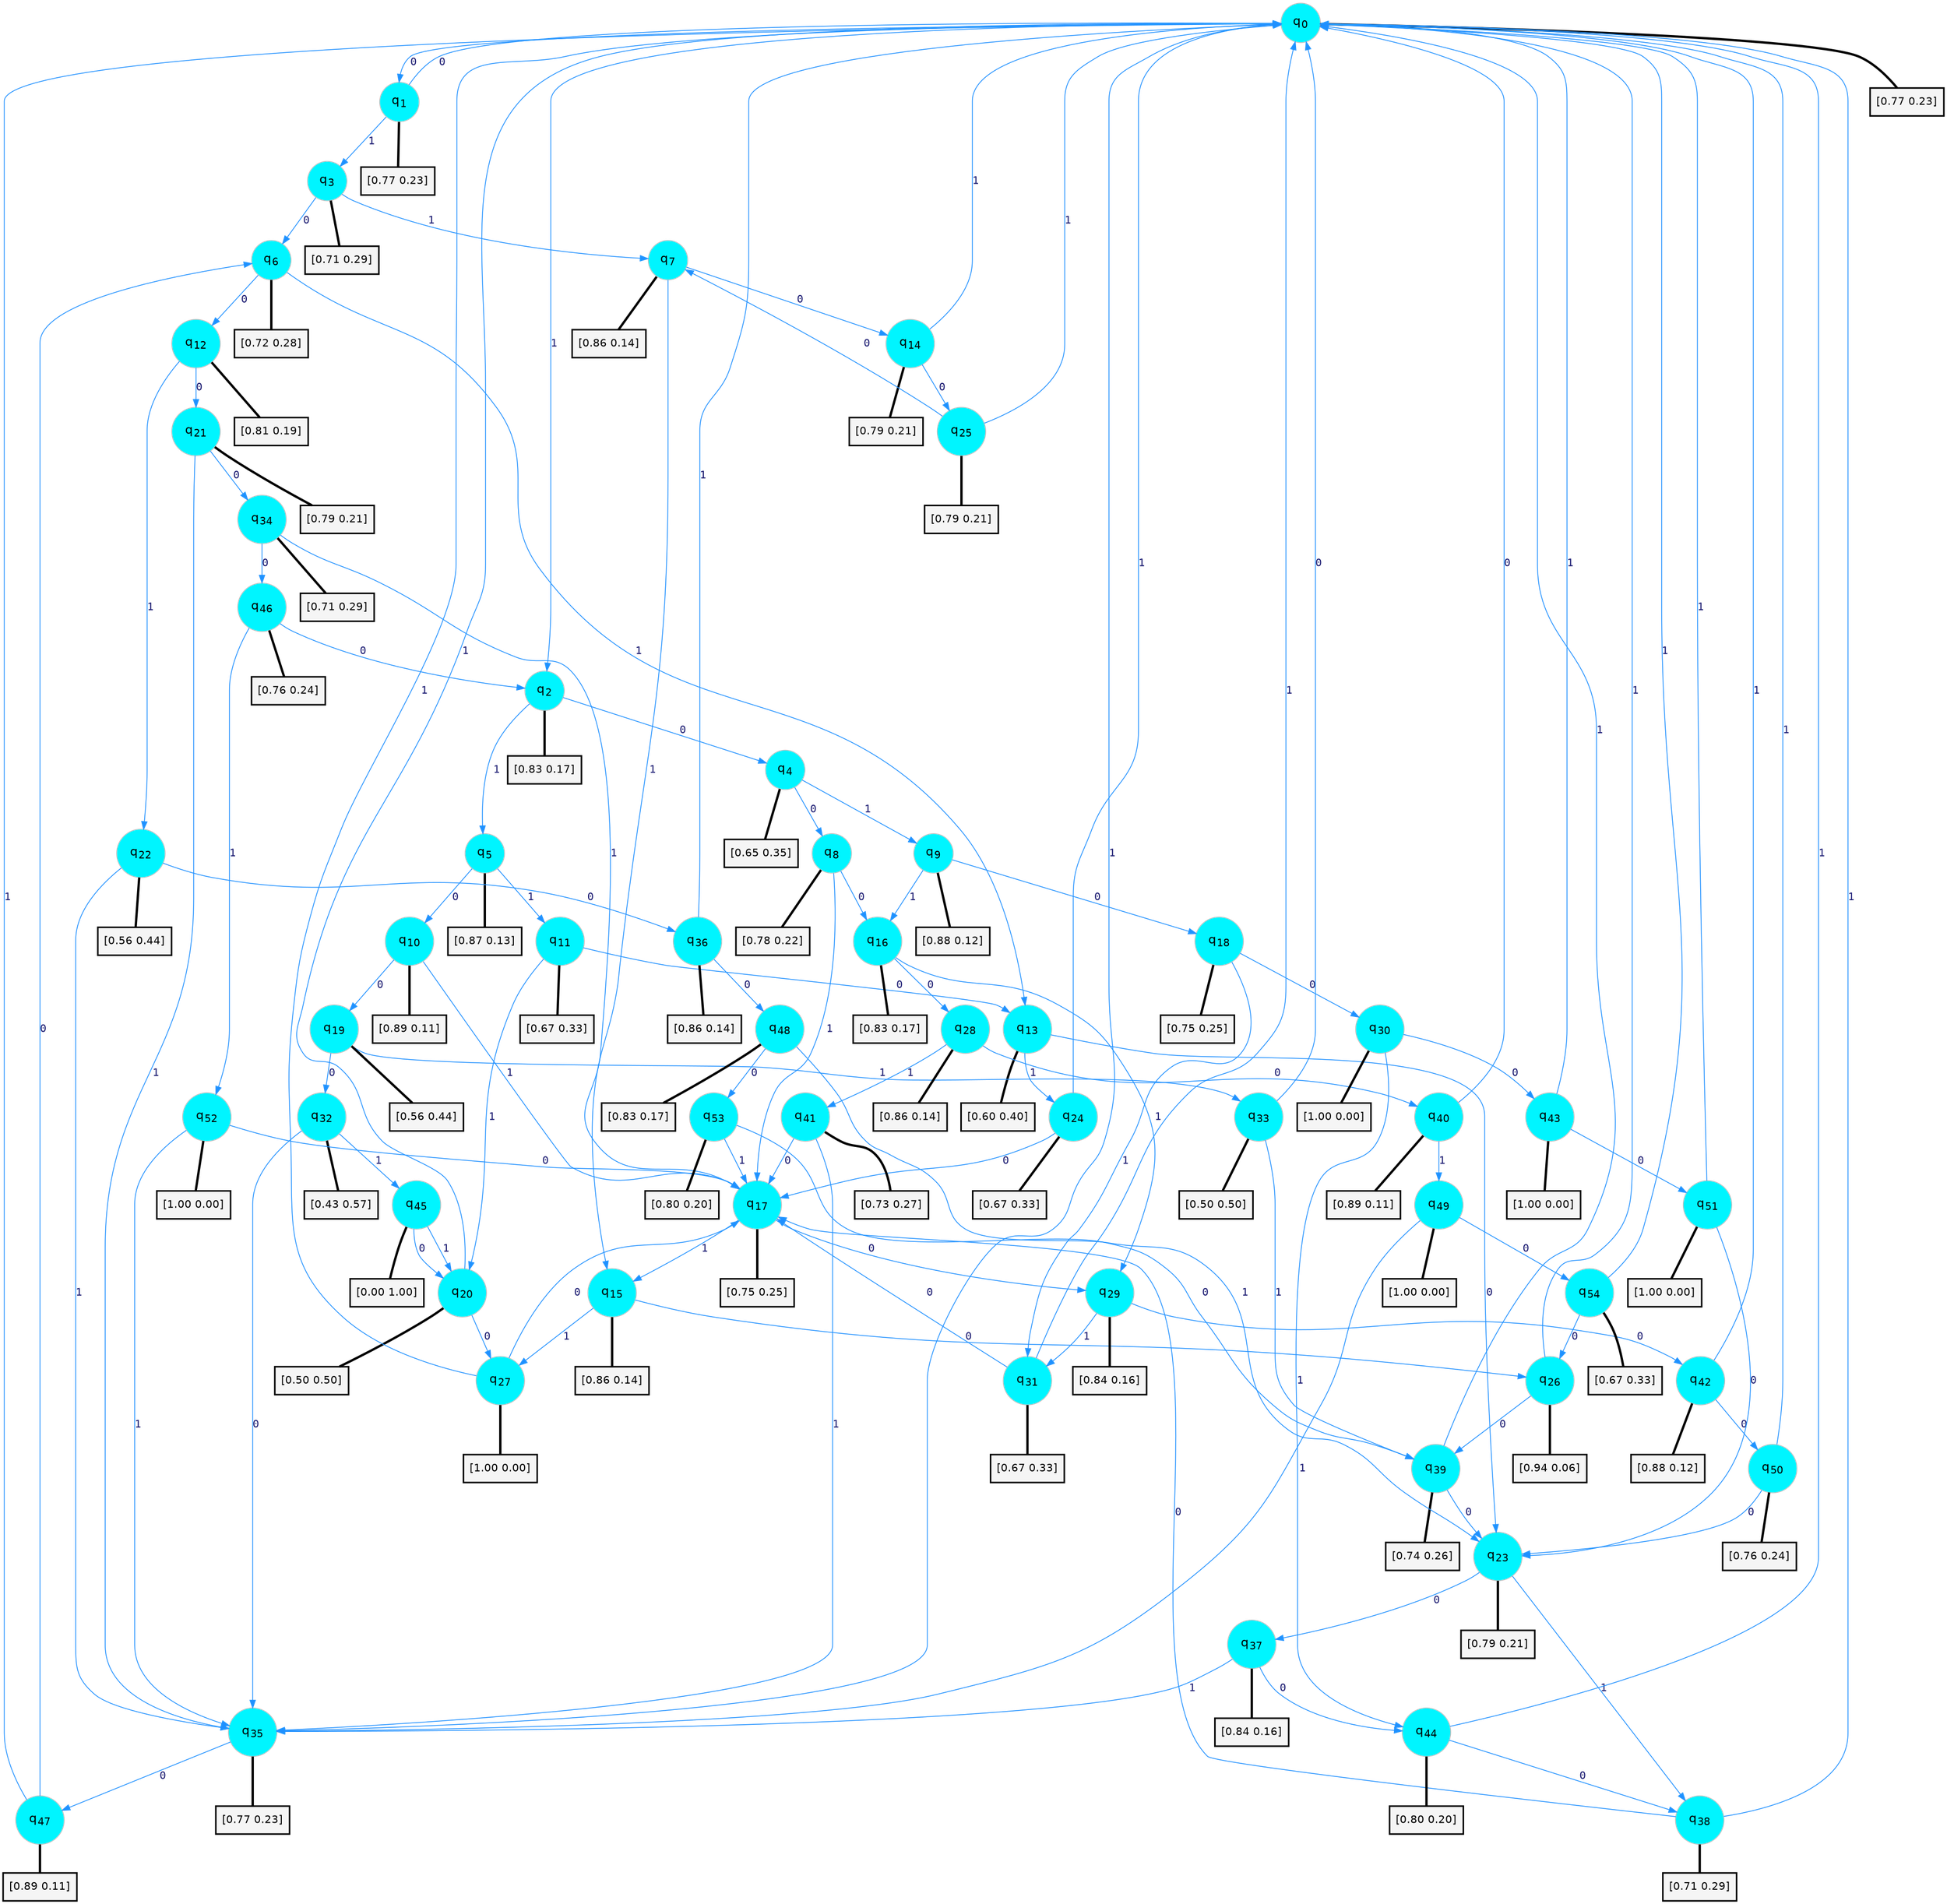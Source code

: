 digraph G {
graph [
bgcolor=transparent, dpi=300, rankdir=TD, size="40,25"];
node [
color=gray, fillcolor=turquoise1, fontcolor=black, fontname=Helvetica, fontsize=16, fontweight=bold, shape=circle, style=filled];
edge [
arrowsize=1, color=dodgerblue1, fontcolor=midnightblue, fontname=courier, fontweight=bold, penwidth=1, style=solid, weight=20];
0[label=<q<SUB>0</SUB>>];
1[label=<q<SUB>1</SUB>>];
2[label=<q<SUB>2</SUB>>];
3[label=<q<SUB>3</SUB>>];
4[label=<q<SUB>4</SUB>>];
5[label=<q<SUB>5</SUB>>];
6[label=<q<SUB>6</SUB>>];
7[label=<q<SUB>7</SUB>>];
8[label=<q<SUB>8</SUB>>];
9[label=<q<SUB>9</SUB>>];
10[label=<q<SUB>10</SUB>>];
11[label=<q<SUB>11</SUB>>];
12[label=<q<SUB>12</SUB>>];
13[label=<q<SUB>13</SUB>>];
14[label=<q<SUB>14</SUB>>];
15[label=<q<SUB>15</SUB>>];
16[label=<q<SUB>16</SUB>>];
17[label=<q<SUB>17</SUB>>];
18[label=<q<SUB>18</SUB>>];
19[label=<q<SUB>19</SUB>>];
20[label=<q<SUB>20</SUB>>];
21[label=<q<SUB>21</SUB>>];
22[label=<q<SUB>22</SUB>>];
23[label=<q<SUB>23</SUB>>];
24[label=<q<SUB>24</SUB>>];
25[label=<q<SUB>25</SUB>>];
26[label=<q<SUB>26</SUB>>];
27[label=<q<SUB>27</SUB>>];
28[label=<q<SUB>28</SUB>>];
29[label=<q<SUB>29</SUB>>];
30[label=<q<SUB>30</SUB>>];
31[label=<q<SUB>31</SUB>>];
32[label=<q<SUB>32</SUB>>];
33[label=<q<SUB>33</SUB>>];
34[label=<q<SUB>34</SUB>>];
35[label=<q<SUB>35</SUB>>];
36[label=<q<SUB>36</SUB>>];
37[label=<q<SUB>37</SUB>>];
38[label=<q<SUB>38</SUB>>];
39[label=<q<SUB>39</SUB>>];
40[label=<q<SUB>40</SUB>>];
41[label=<q<SUB>41</SUB>>];
42[label=<q<SUB>42</SUB>>];
43[label=<q<SUB>43</SUB>>];
44[label=<q<SUB>44</SUB>>];
45[label=<q<SUB>45</SUB>>];
46[label=<q<SUB>46</SUB>>];
47[label=<q<SUB>47</SUB>>];
48[label=<q<SUB>48</SUB>>];
49[label=<q<SUB>49</SUB>>];
50[label=<q<SUB>50</SUB>>];
51[label=<q<SUB>51</SUB>>];
52[label=<q<SUB>52</SUB>>];
53[label=<q<SUB>53</SUB>>];
54[label=<q<SUB>54</SUB>>];
55[label="[0.77 0.23]", shape=box,fontcolor=black, fontname=Helvetica, fontsize=14, penwidth=2, fillcolor=whitesmoke,color=black];
56[label="[0.77 0.23]", shape=box,fontcolor=black, fontname=Helvetica, fontsize=14, penwidth=2, fillcolor=whitesmoke,color=black];
57[label="[0.83 0.17]", shape=box,fontcolor=black, fontname=Helvetica, fontsize=14, penwidth=2, fillcolor=whitesmoke,color=black];
58[label="[0.71 0.29]", shape=box,fontcolor=black, fontname=Helvetica, fontsize=14, penwidth=2, fillcolor=whitesmoke,color=black];
59[label="[0.65 0.35]", shape=box,fontcolor=black, fontname=Helvetica, fontsize=14, penwidth=2, fillcolor=whitesmoke,color=black];
60[label="[0.87 0.13]", shape=box,fontcolor=black, fontname=Helvetica, fontsize=14, penwidth=2, fillcolor=whitesmoke,color=black];
61[label="[0.72 0.28]", shape=box,fontcolor=black, fontname=Helvetica, fontsize=14, penwidth=2, fillcolor=whitesmoke,color=black];
62[label="[0.86 0.14]", shape=box,fontcolor=black, fontname=Helvetica, fontsize=14, penwidth=2, fillcolor=whitesmoke,color=black];
63[label="[0.78 0.22]", shape=box,fontcolor=black, fontname=Helvetica, fontsize=14, penwidth=2, fillcolor=whitesmoke,color=black];
64[label="[0.88 0.12]", shape=box,fontcolor=black, fontname=Helvetica, fontsize=14, penwidth=2, fillcolor=whitesmoke,color=black];
65[label="[0.89 0.11]", shape=box,fontcolor=black, fontname=Helvetica, fontsize=14, penwidth=2, fillcolor=whitesmoke,color=black];
66[label="[0.67 0.33]", shape=box,fontcolor=black, fontname=Helvetica, fontsize=14, penwidth=2, fillcolor=whitesmoke,color=black];
67[label="[0.81 0.19]", shape=box,fontcolor=black, fontname=Helvetica, fontsize=14, penwidth=2, fillcolor=whitesmoke,color=black];
68[label="[0.60 0.40]", shape=box,fontcolor=black, fontname=Helvetica, fontsize=14, penwidth=2, fillcolor=whitesmoke,color=black];
69[label="[0.79 0.21]", shape=box,fontcolor=black, fontname=Helvetica, fontsize=14, penwidth=2, fillcolor=whitesmoke,color=black];
70[label="[0.86 0.14]", shape=box,fontcolor=black, fontname=Helvetica, fontsize=14, penwidth=2, fillcolor=whitesmoke,color=black];
71[label="[0.83 0.17]", shape=box,fontcolor=black, fontname=Helvetica, fontsize=14, penwidth=2, fillcolor=whitesmoke,color=black];
72[label="[0.75 0.25]", shape=box,fontcolor=black, fontname=Helvetica, fontsize=14, penwidth=2, fillcolor=whitesmoke,color=black];
73[label="[0.75 0.25]", shape=box,fontcolor=black, fontname=Helvetica, fontsize=14, penwidth=2, fillcolor=whitesmoke,color=black];
74[label="[0.56 0.44]", shape=box,fontcolor=black, fontname=Helvetica, fontsize=14, penwidth=2, fillcolor=whitesmoke,color=black];
75[label="[0.50 0.50]", shape=box,fontcolor=black, fontname=Helvetica, fontsize=14, penwidth=2, fillcolor=whitesmoke,color=black];
76[label="[0.79 0.21]", shape=box,fontcolor=black, fontname=Helvetica, fontsize=14, penwidth=2, fillcolor=whitesmoke,color=black];
77[label="[0.56 0.44]", shape=box,fontcolor=black, fontname=Helvetica, fontsize=14, penwidth=2, fillcolor=whitesmoke,color=black];
78[label="[0.79 0.21]", shape=box,fontcolor=black, fontname=Helvetica, fontsize=14, penwidth=2, fillcolor=whitesmoke,color=black];
79[label="[0.67 0.33]", shape=box,fontcolor=black, fontname=Helvetica, fontsize=14, penwidth=2, fillcolor=whitesmoke,color=black];
80[label="[0.79 0.21]", shape=box,fontcolor=black, fontname=Helvetica, fontsize=14, penwidth=2, fillcolor=whitesmoke,color=black];
81[label="[0.94 0.06]", shape=box,fontcolor=black, fontname=Helvetica, fontsize=14, penwidth=2, fillcolor=whitesmoke,color=black];
82[label="[1.00 0.00]", shape=box,fontcolor=black, fontname=Helvetica, fontsize=14, penwidth=2, fillcolor=whitesmoke,color=black];
83[label="[0.86 0.14]", shape=box,fontcolor=black, fontname=Helvetica, fontsize=14, penwidth=2, fillcolor=whitesmoke,color=black];
84[label="[0.84 0.16]", shape=box,fontcolor=black, fontname=Helvetica, fontsize=14, penwidth=2, fillcolor=whitesmoke,color=black];
85[label="[1.00 0.00]", shape=box,fontcolor=black, fontname=Helvetica, fontsize=14, penwidth=2, fillcolor=whitesmoke,color=black];
86[label="[0.67 0.33]", shape=box,fontcolor=black, fontname=Helvetica, fontsize=14, penwidth=2, fillcolor=whitesmoke,color=black];
87[label="[0.43 0.57]", shape=box,fontcolor=black, fontname=Helvetica, fontsize=14, penwidth=2, fillcolor=whitesmoke,color=black];
88[label="[0.50 0.50]", shape=box,fontcolor=black, fontname=Helvetica, fontsize=14, penwidth=2, fillcolor=whitesmoke,color=black];
89[label="[0.71 0.29]", shape=box,fontcolor=black, fontname=Helvetica, fontsize=14, penwidth=2, fillcolor=whitesmoke,color=black];
90[label="[0.77 0.23]", shape=box,fontcolor=black, fontname=Helvetica, fontsize=14, penwidth=2, fillcolor=whitesmoke,color=black];
91[label="[0.86 0.14]", shape=box,fontcolor=black, fontname=Helvetica, fontsize=14, penwidth=2, fillcolor=whitesmoke,color=black];
92[label="[0.84 0.16]", shape=box,fontcolor=black, fontname=Helvetica, fontsize=14, penwidth=2, fillcolor=whitesmoke,color=black];
93[label="[0.71 0.29]", shape=box,fontcolor=black, fontname=Helvetica, fontsize=14, penwidth=2, fillcolor=whitesmoke,color=black];
94[label="[0.74 0.26]", shape=box,fontcolor=black, fontname=Helvetica, fontsize=14, penwidth=2, fillcolor=whitesmoke,color=black];
95[label="[0.89 0.11]", shape=box,fontcolor=black, fontname=Helvetica, fontsize=14, penwidth=2, fillcolor=whitesmoke,color=black];
96[label="[0.73 0.27]", shape=box,fontcolor=black, fontname=Helvetica, fontsize=14, penwidth=2, fillcolor=whitesmoke,color=black];
97[label="[0.88 0.12]", shape=box,fontcolor=black, fontname=Helvetica, fontsize=14, penwidth=2, fillcolor=whitesmoke,color=black];
98[label="[1.00 0.00]", shape=box,fontcolor=black, fontname=Helvetica, fontsize=14, penwidth=2, fillcolor=whitesmoke,color=black];
99[label="[0.80 0.20]", shape=box,fontcolor=black, fontname=Helvetica, fontsize=14, penwidth=2, fillcolor=whitesmoke,color=black];
100[label="[0.00 1.00]", shape=box,fontcolor=black, fontname=Helvetica, fontsize=14, penwidth=2, fillcolor=whitesmoke,color=black];
101[label="[0.76 0.24]", shape=box,fontcolor=black, fontname=Helvetica, fontsize=14, penwidth=2, fillcolor=whitesmoke,color=black];
102[label="[0.89 0.11]", shape=box,fontcolor=black, fontname=Helvetica, fontsize=14, penwidth=2, fillcolor=whitesmoke,color=black];
103[label="[0.83 0.17]", shape=box,fontcolor=black, fontname=Helvetica, fontsize=14, penwidth=2, fillcolor=whitesmoke,color=black];
104[label="[1.00 0.00]", shape=box,fontcolor=black, fontname=Helvetica, fontsize=14, penwidth=2, fillcolor=whitesmoke,color=black];
105[label="[0.76 0.24]", shape=box,fontcolor=black, fontname=Helvetica, fontsize=14, penwidth=2, fillcolor=whitesmoke,color=black];
106[label="[1.00 0.00]", shape=box,fontcolor=black, fontname=Helvetica, fontsize=14, penwidth=2, fillcolor=whitesmoke,color=black];
107[label="[1.00 0.00]", shape=box,fontcolor=black, fontname=Helvetica, fontsize=14, penwidth=2, fillcolor=whitesmoke,color=black];
108[label="[0.80 0.20]", shape=box,fontcolor=black, fontname=Helvetica, fontsize=14, penwidth=2, fillcolor=whitesmoke,color=black];
109[label="[0.67 0.33]", shape=box,fontcolor=black, fontname=Helvetica, fontsize=14, penwidth=2, fillcolor=whitesmoke,color=black];
0->1 [label=0];
0->2 [label=1];
0->55 [arrowhead=none, penwidth=3,color=black];
1->0 [label=0];
1->3 [label=1];
1->56 [arrowhead=none, penwidth=3,color=black];
2->4 [label=0];
2->5 [label=1];
2->57 [arrowhead=none, penwidth=3,color=black];
3->6 [label=0];
3->7 [label=1];
3->58 [arrowhead=none, penwidth=3,color=black];
4->8 [label=0];
4->9 [label=1];
4->59 [arrowhead=none, penwidth=3,color=black];
5->10 [label=0];
5->11 [label=1];
5->60 [arrowhead=none, penwidth=3,color=black];
6->12 [label=0];
6->13 [label=1];
6->61 [arrowhead=none, penwidth=3,color=black];
7->14 [label=0];
7->15 [label=1];
7->62 [arrowhead=none, penwidth=3,color=black];
8->16 [label=0];
8->17 [label=1];
8->63 [arrowhead=none, penwidth=3,color=black];
9->18 [label=0];
9->16 [label=1];
9->64 [arrowhead=none, penwidth=3,color=black];
10->19 [label=0];
10->17 [label=1];
10->65 [arrowhead=none, penwidth=3,color=black];
11->13 [label=0];
11->20 [label=1];
11->66 [arrowhead=none, penwidth=3,color=black];
12->21 [label=0];
12->22 [label=1];
12->67 [arrowhead=none, penwidth=3,color=black];
13->23 [label=0];
13->24 [label=1];
13->68 [arrowhead=none, penwidth=3,color=black];
14->25 [label=0];
14->0 [label=1];
14->69 [arrowhead=none, penwidth=3,color=black];
15->26 [label=0];
15->27 [label=1];
15->70 [arrowhead=none, penwidth=3,color=black];
16->28 [label=0];
16->29 [label=1];
16->71 [arrowhead=none, penwidth=3,color=black];
17->29 [label=0];
17->15 [label=1];
17->72 [arrowhead=none, penwidth=3,color=black];
18->30 [label=0];
18->31 [label=1];
18->73 [arrowhead=none, penwidth=3,color=black];
19->32 [label=0];
19->33 [label=1];
19->74 [arrowhead=none, penwidth=3,color=black];
20->27 [label=0];
20->0 [label=1];
20->75 [arrowhead=none, penwidth=3,color=black];
21->34 [label=0];
21->35 [label=1];
21->76 [arrowhead=none, penwidth=3,color=black];
22->36 [label=0];
22->35 [label=1];
22->77 [arrowhead=none, penwidth=3,color=black];
23->37 [label=0];
23->38 [label=1];
23->78 [arrowhead=none, penwidth=3,color=black];
24->17 [label=0];
24->0 [label=1];
24->79 [arrowhead=none, penwidth=3,color=black];
25->7 [label=0];
25->0 [label=1];
25->80 [arrowhead=none, penwidth=3,color=black];
26->39 [label=0];
26->0 [label=1];
26->81 [arrowhead=none, penwidth=3,color=black];
27->17 [label=0];
27->0 [label=1];
27->82 [arrowhead=none, penwidth=3,color=black];
28->40 [label=0];
28->41 [label=1];
28->83 [arrowhead=none, penwidth=3,color=black];
29->42 [label=0];
29->31 [label=1];
29->84 [arrowhead=none, penwidth=3,color=black];
30->43 [label=0];
30->44 [label=1];
30->85 [arrowhead=none, penwidth=3,color=black];
31->17 [label=0];
31->0 [label=1];
31->86 [arrowhead=none, penwidth=3,color=black];
32->35 [label=0];
32->45 [label=1];
32->87 [arrowhead=none, penwidth=3,color=black];
33->0 [label=0];
33->39 [label=1];
33->88 [arrowhead=none, penwidth=3,color=black];
34->46 [label=0];
34->17 [label=1];
34->89 [arrowhead=none, penwidth=3,color=black];
35->47 [label=0];
35->0 [label=1];
35->90 [arrowhead=none, penwidth=3,color=black];
36->48 [label=0];
36->0 [label=1];
36->91 [arrowhead=none, penwidth=3,color=black];
37->44 [label=0];
37->35 [label=1];
37->92 [arrowhead=none, penwidth=3,color=black];
38->17 [label=0];
38->0 [label=1];
38->93 [arrowhead=none, penwidth=3,color=black];
39->23 [label=0];
39->0 [label=1];
39->94 [arrowhead=none, penwidth=3,color=black];
40->0 [label=0];
40->49 [label=1];
40->95 [arrowhead=none, penwidth=3,color=black];
41->17 [label=0];
41->35 [label=1];
41->96 [arrowhead=none, penwidth=3,color=black];
42->50 [label=0];
42->0 [label=1];
42->97 [arrowhead=none, penwidth=3,color=black];
43->51 [label=0];
43->0 [label=1];
43->98 [arrowhead=none, penwidth=3,color=black];
44->38 [label=0];
44->0 [label=1];
44->99 [arrowhead=none, penwidth=3,color=black];
45->20 [label=0];
45->20 [label=1];
45->100 [arrowhead=none, penwidth=3,color=black];
46->2 [label=0];
46->52 [label=1];
46->101 [arrowhead=none, penwidth=3,color=black];
47->6 [label=0];
47->0 [label=1];
47->102 [arrowhead=none, penwidth=3,color=black];
48->53 [label=0];
48->23 [label=1];
48->103 [arrowhead=none, penwidth=3,color=black];
49->54 [label=0];
49->35 [label=1];
49->104 [arrowhead=none, penwidth=3,color=black];
50->23 [label=0];
50->0 [label=1];
50->105 [arrowhead=none, penwidth=3,color=black];
51->23 [label=0];
51->0 [label=1];
51->106 [arrowhead=none, penwidth=3,color=black];
52->17 [label=0];
52->35 [label=1];
52->107 [arrowhead=none, penwidth=3,color=black];
53->39 [label=0];
53->17 [label=1];
53->108 [arrowhead=none, penwidth=3,color=black];
54->26 [label=0];
54->0 [label=1];
54->109 [arrowhead=none, penwidth=3,color=black];
}
